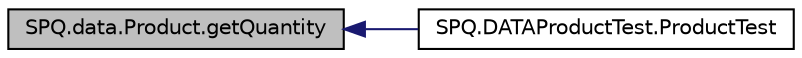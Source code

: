 digraph "SPQ.data.Product.getQuantity"
{
  edge [fontname="Helvetica",fontsize="10",labelfontname="Helvetica",labelfontsize="10"];
  node [fontname="Helvetica",fontsize="10",shape=record];
  rankdir="LR";
  Node17 [label="SPQ.data.Product.getQuantity",height=0.2,width=0.4,color="black", fillcolor="grey75", style="filled", fontcolor="black"];
  Node17 -> Node18 [dir="back",color="midnightblue",fontsize="10",style="solid",fontname="Helvetica"];
  Node18 [label="SPQ.DATAProductTest.ProductTest",height=0.2,width=0.4,color="black", fillcolor="white", style="filled",URL="$class_s_p_q_1_1_d_a_t_a_product_test.html#afb49da7389a7f4f42159adf87b4a11be"];
}
